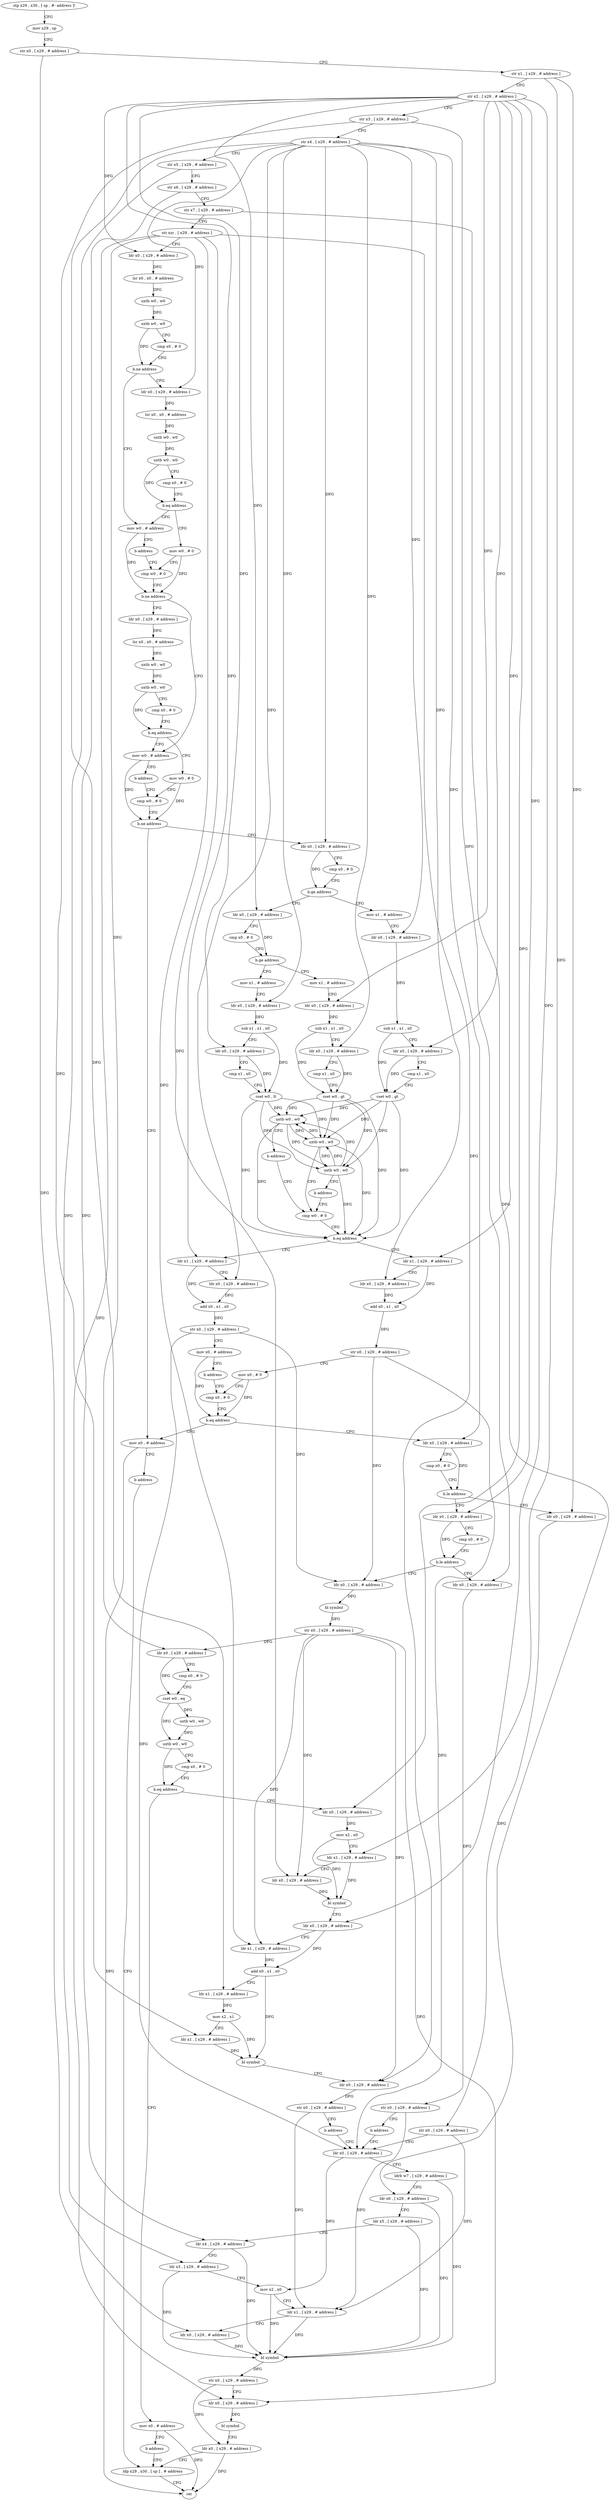 digraph "func" {
"4438392" [label = "stp x29 , x30 , [ sp , #- address ]!" ]
"4438396" [label = "mov x29 , sp" ]
"4438400" [label = "str x0 , [ x29 , # address ]" ]
"4438404" [label = "str x1 , [ x29 , # address ]" ]
"4438408" [label = "str x2 , [ x29 , # address ]" ]
"4438412" [label = "str x3 , [ x29 , # address ]" ]
"4438416" [label = "str x4 , [ x29 , # address ]" ]
"4438420" [label = "str x5 , [ x29 , # address ]" ]
"4438424" [label = "str x6 , [ x29 , # address ]" ]
"4438428" [label = "str x7 , [ x29 , # address ]" ]
"4438432" [label = "str xzr , [ x29 , # address ]" ]
"4438436" [label = "ldr x0 , [ x29 , # address ]" ]
"4438440" [label = "lsr x0 , x0 , # address" ]
"4438444" [label = "uxtb w0 , w0" ]
"4438448" [label = "uxtb w0 , w0" ]
"4438452" [label = "cmp x0 , # 0" ]
"4438456" [label = "b.ne address" ]
"4438484" [label = "mov w0 , # address" ]
"4438460" [label = "ldr x0 , [ x29 , # address ]" ]
"4438488" [label = "b address" ]
"4438496" [label = "cmp w0 , # 0" ]
"4438464" [label = "lsr x0 , x0 , # address" ]
"4438468" [label = "uxtb w0 , w0" ]
"4438472" [label = "uxtb w0 , w0" ]
"4438476" [label = "cmp x0 , # 0" ]
"4438480" [label = "b.eq address" ]
"4438492" [label = "mov w0 , # 0" ]
"4438500" [label = "b.ne address" ]
"4438528" [label = "mov w0 , # address" ]
"4438504" [label = "ldr x0 , [ x29 , # address ]" ]
"4438532" [label = "b address" ]
"4438540" [label = "cmp w0 , # 0" ]
"4438508" [label = "lsr x0 , x0 , # address" ]
"4438512" [label = "uxtb w0 , w0" ]
"4438516" [label = "uxtb w0 , w0" ]
"4438520" [label = "cmp x0 , # 0" ]
"4438524" [label = "b.eq address" ]
"4438536" [label = "mov w0 , # 0" ]
"4438544" [label = "b.ne address" ]
"4438724" [label = "mov x0 , # address" ]
"4438548" [label = "ldr x0 , [ x29 , # address ]" ]
"4438728" [label = "b address" ]
"4438940" [label = "ldp x29 , x30 , [ sp ] , # address" ]
"4438552" [label = "cmp x0 , # 0" ]
"4438556" [label = "b.ge address" ]
"4438592" [label = "ldr x0 , [ x29 , # address ]" ]
"4438560" [label = "mov x1 , # address" ]
"4438944" [label = "ret" ]
"4438596" [label = "cmp x0 , # 0" ]
"4438600" [label = "b.ge address" ]
"4438636" [label = "mov x1 , # address" ]
"4438604" [label = "mov x1 , # address" ]
"4438564" [label = "ldr x0 , [ x29 , # address ]" ]
"4438568" [label = "sub x1 , x1 , x0" ]
"4438572" [label = "ldr x0 , [ x29 , # address ]" ]
"4438576" [label = "cmp x1 , x0" ]
"4438580" [label = "cset w0 , gt" ]
"4438584" [label = "uxtb w0 , w0" ]
"4438588" [label = "b address" ]
"4438664" [label = "cmp w0 , # 0" ]
"4438640" [label = "ldr x0 , [ x29 , # address ]" ]
"4438644" [label = "sub x1 , x1 , x0" ]
"4438648" [label = "ldr x0 , [ x29 , # address ]" ]
"4438652" [label = "cmp x1 , x0" ]
"4438656" [label = "cset w0 , lt" ]
"4438660" [label = "uxtb w0 , w0" ]
"4438608" [label = "ldr x0 , [ x29 , # address ]" ]
"4438612" [label = "sub x1 , x1 , x0" ]
"4438616" [label = "ldr x0 , [ x29 , # address ]" ]
"4438620" [label = "cmp x1 , x0" ]
"4438624" [label = "cset w0 , gt" ]
"4438628" [label = "uxtb w0 , w0" ]
"4438632" [label = "b address" ]
"4438668" [label = "b.eq address" ]
"4438696" [label = "ldr x1 , [ x29 , # address ]" ]
"4438672" [label = "ldr x1 , [ x29 , # address ]" ]
"4438700" [label = "ldr x0 , [ x29 , # address ]" ]
"4438704" [label = "add x0 , x1 , x0" ]
"4438708" [label = "str x0 , [ x29 , # address ]" ]
"4438712" [label = "mov x0 , # 0" ]
"4438716" [label = "cmp x0 , # 0" ]
"4438676" [label = "ldr x0 , [ x29 , # address ]" ]
"4438680" [label = "add x0 , x1 , x0" ]
"4438684" [label = "str x0 , [ x29 , # address ]" ]
"4438688" [label = "mov x0 , # address" ]
"4438692" [label = "b address" ]
"4438732" [label = "ldr x0 , [ x29 , # address ]" ]
"4438736" [label = "cmp x0 , # 0" ]
"4438740" [label = "b.le address" ]
"4438876" [label = "ldr x0 , [ x29 , # address ]" ]
"4438744" [label = "ldr x0 , [ x29 , # address ]" ]
"4438720" [label = "b.eq address" ]
"4438880" [label = "str x0 , [ x29 , # address ]" ]
"4438884" [label = "ldr x0 , [ x29 , # address ]" ]
"4438748" [label = "cmp x0 , # 0" ]
"4438752" [label = "b.le address" ]
"4438864" [label = "ldr x0 , [ x29 , # address ]" ]
"4438756" [label = "ldr x0 , [ x29 , # address ]" ]
"4438868" [label = "str x0 , [ x29 , # address ]" ]
"4438872" [label = "b address" ]
"4438760" [label = "bl symbol" ]
"4438764" [label = "str x0 , [ x29 , # address ]" ]
"4438768" [label = "ldr x0 , [ x29 , # address ]" ]
"4438772" [label = "cmp x0 , # 0" ]
"4438776" [label = "cset w0 , eq" ]
"4438780" [label = "uxtb w0 , w0" ]
"4438784" [label = "uxtb w0 , w0" ]
"4438788" [label = "cmp x0 , # 0" ]
"4438792" [label = "b.eq address" ]
"4438804" [label = "ldr x0 , [ x29 , # address ]" ]
"4438796" [label = "mov x0 , # address" ]
"4438888" [label = "ldrb w7 , [ x29 , # address ]" ]
"4438892" [label = "ldr x6 , [ x29 , # address ]" ]
"4438896" [label = "ldr x5 , [ x29 , # address ]" ]
"4438900" [label = "ldr x4 , [ x29 , # address ]" ]
"4438904" [label = "ldr x3 , [ x29 , # address ]" ]
"4438908" [label = "mov x2 , x0" ]
"4438912" [label = "ldr x1 , [ x29 , # address ]" ]
"4438916" [label = "ldr x0 , [ x29 , # address ]" ]
"4438920" [label = "bl symbol" ]
"4438924" [label = "str x0 , [ x29 , # address ]" ]
"4438928" [label = "ldr x0 , [ x29 , # address ]" ]
"4438932" [label = "bl symbol" ]
"4438936" [label = "ldr x0 , [ x29 , # address ]" ]
"4438808" [label = "mov x2 , x0" ]
"4438812" [label = "ldr x1 , [ x29 , # address ]" ]
"4438816" [label = "ldr x0 , [ x29 , # address ]" ]
"4438820" [label = "bl symbol" ]
"4438824" [label = "ldr x0 , [ x29 , # address ]" ]
"4438828" [label = "ldr x1 , [ x29 , # address ]" ]
"4438832" [label = "add x0 , x1 , x0" ]
"4438836" [label = "ldr x1 , [ x29 , # address ]" ]
"4438840" [label = "mov x2 , x1" ]
"4438844" [label = "ldr x1 , [ x29 , # address ]" ]
"4438848" [label = "bl symbol" ]
"4438852" [label = "ldr x0 , [ x29 , # address ]" ]
"4438856" [label = "str x0 , [ x29 , # address ]" ]
"4438860" [label = "b address" ]
"4438800" [label = "b address" ]
"4438392" -> "4438396" [ label = "CFG" ]
"4438396" -> "4438400" [ label = "CFG" ]
"4438400" -> "4438404" [ label = "CFG" ]
"4438400" -> "4438916" [ label = "DFG" ]
"4438404" -> "4438408" [ label = "CFG" ]
"4438404" -> "4438876" [ label = "DFG" ]
"4438404" -> "4438812" [ label = "DFG" ]
"4438408" -> "4438412" [ label = "CFG" ]
"4438408" -> "4438436" [ label = "DFG" ]
"4438408" -> "4438592" [ label = "DFG" ]
"4438408" -> "4438572" [ label = "DFG" ]
"4438408" -> "4438648" [ label = "DFG" ]
"4438408" -> "4438608" [ label = "DFG" ]
"4438408" -> "4438696" [ label = "DFG" ]
"4438408" -> "4438672" [ label = "DFG" ]
"4438408" -> "4438744" [ label = "DFG" ]
"4438408" -> "4438804" [ label = "DFG" ]
"4438408" -> "4438824" [ label = "DFG" ]
"4438412" -> "4438416" [ label = "CFG" ]
"4438412" -> "4438864" [ label = "DFG" ]
"4438412" -> "4438844" [ label = "DFG" ]
"4438416" -> "4438420" [ label = "CFG" ]
"4438416" -> "4438460" [ label = "DFG" ]
"4438416" -> "4438548" [ label = "DFG" ]
"4438416" -> "4438564" [ label = "DFG" ]
"4438416" -> "4438640" [ label = "DFG" ]
"4438416" -> "4438616" [ label = "DFG" ]
"4438416" -> "4438700" [ label = "DFG" ]
"4438416" -> "4438676" [ label = "DFG" ]
"4438416" -> "4438732" [ label = "DFG" ]
"4438416" -> "4438836" [ label = "DFG" ]
"4438420" -> "4438424" [ label = "CFG" ]
"4438420" -> "4438904" [ label = "DFG" ]
"4438424" -> "4438428" [ label = "CFG" ]
"4438424" -> "4438900" [ label = "DFG" ]
"4438428" -> "4438432" [ label = "CFG" ]
"4438428" -> "4438892" [ label = "DFG" ]
"4438432" -> "4438436" [ label = "CFG" ]
"4438432" -> "4438928" [ label = "DFG" ]
"4438432" -> "4438768" [ label = "DFG" ]
"4438432" -> "4438816" [ label = "DFG" ]
"4438432" -> "4438828" [ label = "DFG" ]
"4438432" -> "4438852" [ label = "DFG" ]
"4438436" -> "4438440" [ label = "DFG" ]
"4438440" -> "4438444" [ label = "DFG" ]
"4438444" -> "4438448" [ label = "DFG" ]
"4438448" -> "4438452" [ label = "CFG" ]
"4438448" -> "4438456" [ label = "DFG" ]
"4438452" -> "4438456" [ label = "CFG" ]
"4438456" -> "4438484" [ label = "CFG" ]
"4438456" -> "4438460" [ label = "CFG" ]
"4438484" -> "4438488" [ label = "CFG" ]
"4438484" -> "4438500" [ label = "DFG" ]
"4438460" -> "4438464" [ label = "DFG" ]
"4438488" -> "4438496" [ label = "CFG" ]
"4438496" -> "4438500" [ label = "CFG" ]
"4438464" -> "4438468" [ label = "DFG" ]
"4438468" -> "4438472" [ label = "DFG" ]
"4438472" -> "4438476" [ label = "CFG" ]
"4438472" -> "4438480" [ label = "DFG" ]
"4438476" -> "4438480" [ label = "CFG" ]
"4438480" -> "4438492" [ label = "CFG" ]
"4438480" -> "4438484" [ label = "CFG" ]
"4438492" -> "4438496" [ label = "CFG" ]
"4438492" -> "4438500" [ label = "DFG" ]
"4438500" -> "4438528" [ label = "CFG" ]
"4438500" -> "4438504" [ label = "CFG" ]
"4438528" -> "4438532" [ label = "CFG" ]
"4438528" -> "4438544" [ label = "DFG" ]
"4438504" -> "4438508" [ label = "DFG" ]
"4438532" -> "4438540" [ label = "CFG" ]
"4438540" -> "4438544" [ label = "CFG" ]
"4438508" -> "4438512" [ label = "DFG" ]
"4438512" -> "4438516" [ label = "DFG" ]
"4438516" -> "4438520" [ label = "CFG" ]
"4438516" -> "4438524" [ label = "DFG" ]
"4438520" -> "4438524" [ label = "CFG" ]
"4438524" -> "4438536" [ label = "CFG" ]
"4438524" -> "4438528" [ label = "CFG" ]
"4438536" -> "4438540" [ label = "CFG" ]
"4438536" -> "4438544" [ label = "DFG" ]
"4438544" -> "4438724" [ label = "CFG" ]
"4438544" -> "4438548" [ label = "CFG" ]
"4438724" -> "4438728" [ label = "CFG" ]
"4438724" -> "4438944" [ label = "DFG" ]
"4438548" -> "4438552" [ label = "CFG" ]
"4438548" -> "4438556" [ label = "DFG" ]
"4438728" -> "4438940" [ label = "CFG" ]
"4438940" -> "4438944" [ label = "CFG" ]
"4438552" -> "4438556" [ label = "CFG" ]
"4438556" -> "4438592" [ label = "CFG" ]
"4438556" -> "4438560" [ label = "CFG" ]
"4438592" -> "4438596" [ label = "CFG" ]
"4438592" -> "4438600" [ label = "DFG" ]
"4438560" -> "4438564" [ label = "CFG" ]
"4438596" -> "4438600" [ label = "CFG" ]
"4438600" -> "4438636" [ label = "CFG" ]
"4438600" -> "4438604" [ label = "CFG" ]
"4438636" -> "4438640" [ label = "CFG" ]
"4438604" -> "4438608" [ label = "CFG" ]
"4438564" -> "4438568" [ label = "DFG" ]
"4438568" -> "4438572" [ label = "CFG" ]
"4438568" -> "4438580" [ label = "DFG" ]
"4438572" -> "4438576" [ label = "CFG" ]
"4438572" -> "4438580" [ label = "DFG" ]
"4438576" -> "4438580" [ label = "CFG" ]
"4438580" -> "4438584" [ label = "DFG" ]
"4438580" -> "4438660" [ label = "DFG" ]
"4438580" -> "4438628" [ label = "DFG" ]
"4438580" -> "4438668" [ label = "DFG" ]
"4438584" -> "4438588" [ label = "CFG" ]
"4438584" -> "4438660" [ label = "DFG" ]
"4438584" -> "4438628" [ label = "DFG" ]
"4438584" -> "4438668" [ label = "DFG" ]
"4438588" -> "4438664" [ label = "CFG" ]
"4438664" -> "4438668" [ label = "CFG" ]
"4438640" -> "4438644" [ label = "DFG" ]
"4438644" -> "4438648" [ label = "CFG" ]
"4438644" -> "4438656" [ label = "DFG" ]
"4438648" -> "4438652" [ label = "CFG" ]
"4438648" -> "4438656" [ label = "DFG" ]
"4438652" -> "4438656" [ label = "CFG" ]
"4438656" -> "4438660" [ label = "DFG" ]
"4438656" -> "4438584" [ label = "DFG" ]
"4438656" -> "4438628" [ label = "DFG" ]
"4438656" -> "4438668" [ label = "DFG" ]
"4438660" -> "4438664" [ label = "CFG" ]
"4438660" -> "4438584" [ label = "DFG" ]
"4438660" -> "4438628" [ label = "DFG" ]
"4438660" -> "4438668" [ label = "DFG" ]
"4438608" -> "4438612" [ label = "DFG" ]
"4438612" -> "4438616" [ label = "CFG" ]
"4438612" -> "4438624" [ label = "DFG" ]
"4438616" -> "4438620" [ label = "CFG" ]
"4438616" -> "4438624" [ label = "DFG" ]
"4438620" -> "4438624" [ label = "CFG" ]
"4438624" -> "4438628" [ label = "DFG" ]
"4438624" -> "4438584" [ label = "DFG" ]
"4438624" -> "4438660" [ label = "DFG" ]
"4438624" -> "4438668" [ label = "DFG" ]
"4438628" -> "4438632" [ label = "CFG" ]
"4438628" -> "4438584" [ label = "DFG" ]
"4438628" -> "4438660" [ label = "DFG" ]
"4438628" -> "4438668" [ label = "DFG" ]
"4438632" -> "4438664" [ label = "CFG" ]
"4438668" -> "4438696" [ label = "CFG" ]
"4438668" -> "4438672" [ label = "CFG" ]
"4438696" -> "4438700" [ label = "CFG" ]
"4438696" -> "4438704" [ label = "DFG" ]
"4438672" -> "4438676" [ label = "CFG" ]
"4438672" -> "4438680" [ label = "DFG" ]
"4438700" -> "4438704" [ label = "DFG" ]
"4438704" -> "4438708" [ label = "DFG" ]
"4438708" -> "4438712" [ label = "CFG" ]
"4438708" -> "4438884" [ label = "DFG" ]
"4438708" -> "4438756" [ label = "DFG" ]
"4438712" -> "4438716" [ label = "CFG" ]
"4438712" -> "4438720" [ label = "DFG" ]
"4438716" -> "4438720" [ label = "CFG" ]
"4438676" -> "4438680" [ label = "DFG" ]
"4438680" -> "4438684" [ label = "DFG" ]
"4438684" -> "4438688" [ label = "CFG" ]
"4438684" -> "4438884" [ label = "DFG" ]
"4438684" -> "4438756" [ label = "DFG" ]
"4438688" -> "4438692" [ label = "CFG" ]
"4438688" -> "4438720" [ label = "DFG" ]
"4438692" -> "4438716" [ label = "CFG" ]
"4438732" -> "4438736" [ label = "CFG" ]
"4438732" -> "4438740" [ label = "DFG" ]
"4438736" -> "4438740" [ label = "CFG" ]
"4438740" -> "4438876" [ label = "CFG" ]
"4438740" -> "4438744" [ label = "CFG" ]
"4438876" -> "4438880" [ label = "DFG" ]
"4438744" -> "4438748" [ label = "CFG" ]
"4438744" -> "4438752" [ label = "DFG" ]
"4438720" -> "4438732" [ label = "CFG" ]
"4438720" -> "4438724" [ label = "CFG" ]
"4438880" -> "4438884" [ label = "CFG" ]
"4438880" -> "4438912" [ label = "DFG" ]
"4438884" -> "4438888" [ label = "CFG" ]
"4438884" -> "4438908" [ label = "DFG" ]
"4438748" -> "4438752" [ label = "CFG" ]
"4438752" -> "4438864" [ label = "CFG" ]
"4438752" -> "4438756" [ label = "CFG" ]
"4438864" -> "4438868" [ label = "DFG" ]
"4438756" -> "4438760" [ label = "DFG" ]
"4438868" -> "4438872" [ label = "CFG" ]
"4438868" -> "4438912" [ label = "DFG" ]
"4438872" -> "4438884" [ label = "CFG" ]
"4438760" -> "4438764" [ label = "DFG" ]
"4438764" -> "4438768" [ label = "DFG" ]
"4438764" -> "4438928" [ label = "DFG" ]
"4438764" -> "4438816" [ label = "DFG" ]
"4438764" -> "4438828" [ label = "DFG" ]
"4438764" -> "4438852" [ label = "DFG" ]
"4438768" -> "4438772" [ label = "CFG" ]
"4438768" -> "4438776" [ label = "DFG" ]
"4438772" -> "4438776" [ label = "CFG" ]
"4438776" -> "4438780" [ label = "DFG" ]
"4438776" -> "4438784" [ label = "DFG" ]
"4438780" -> "4438784" [ label = "DFG" ]
"4438784" -> "4438788" [ label = "CFG" ]
"4438784" -> "4438792" [ label = "DFG" ]
"4438788" -> "4438792" [ label = "CFG" ]
"4438792" -> "4438804" [ label = "CFG" ]
"4438792" -> "4438796" [ label = "CFG" ]
"4438804" -> "4438808" [ label = "DFG" ]
"4438796" -> "4438800" [ label = "CFG" ]
"4438796" -> "4438944" [ label = "DFG" ]
"4438888" -> "4438892" [ label = "CFG" ]
"4438888" -> "4438920" [ label = "DFG" ]
"4438892" -> "4438896" [ label = "CFG" ]
"4438892" -> "4438920" [ label = "DFG" ]
"4438896" -> "4438900" [ label = "CFG" ]
"4438896" -> "4438920" [ label = "DFG" ]
"4438900" -> "4438904" [ label = "CFG" ]
"4438900" -> "4438920" [ label = "DFG" ]
"4438904" -> "4438908" [ label = "CFG" ]
"4438904" -> "4438920" [ label = "DFG" ]
"4438908" -> "4438912" [ label = "CFG" ]
"4438908" -> "4438920" [ label = "DFG" ]
"4438912" -> "4438916" [ label = "CFG" ]
"4438912" -> "4438920" [ label = "DFG" ]
"4438916" -> "4438920" [ label = "DFG" ]
"4438920" -> "4438924" [ label = "DFG" ]
"4438924" -> "4438928" [ label = "CFG" ]
"4438924" -> "4438936" [ label = "DFG" ]
"4438928" -> "4438932" [ label = "DFG" ]
"4438932" -> "4438936" [ label = "CFG" ]
"4438936" -> "4438940" [ label = "CFG" ]
"4438936" -> "4438944" [ label = "DFG" ]
"4438808" -> "4438812" [ label = "CFG" ]
"4438808" -> "4438820" [ label = "DFG" ]
"4438812" -> "4438816" [ label = "CFG" ]
"4438812" -> "4438820" [ label = "DFG" ]
"4438816" -> "4438820" [ label = "DFG" ]
"4438820" -> "4438824" [ label = "CFG" ]
"4438824" -> "4438828" [ label = "CFG" ]
"4438824" -> "4438832" [ label = "DFG" ]
"4438828" -> "4438832" [ label = "DFG" ]
"4438832" -> "4438836" [ label = "CFG" ]
"4438832" -> "4438848" [ label = "DFG" ]
"4438836" -> "4438840" [ label = "DFG" ]
"4438840" -> "4438844" [ label = "CFG" ]
"4438840" -> "4438848" [ label = "DFG" ]
"4438844" -> "4438848" [ label = "DFG" ]
"4438848" -> "4438852" [ label = "CFG" ]
"4438852" -> "4438856" [ label = "DFG" ]
"4438856" -> "4438860" [ label = "CFG" ]
"4438856" -> "4438912" [ label = "DFG" ]
"4438860" -> "4438884" [ label = "CFG" ]
"4438800" -> "4438940" [ label = "CFG" ]
}

